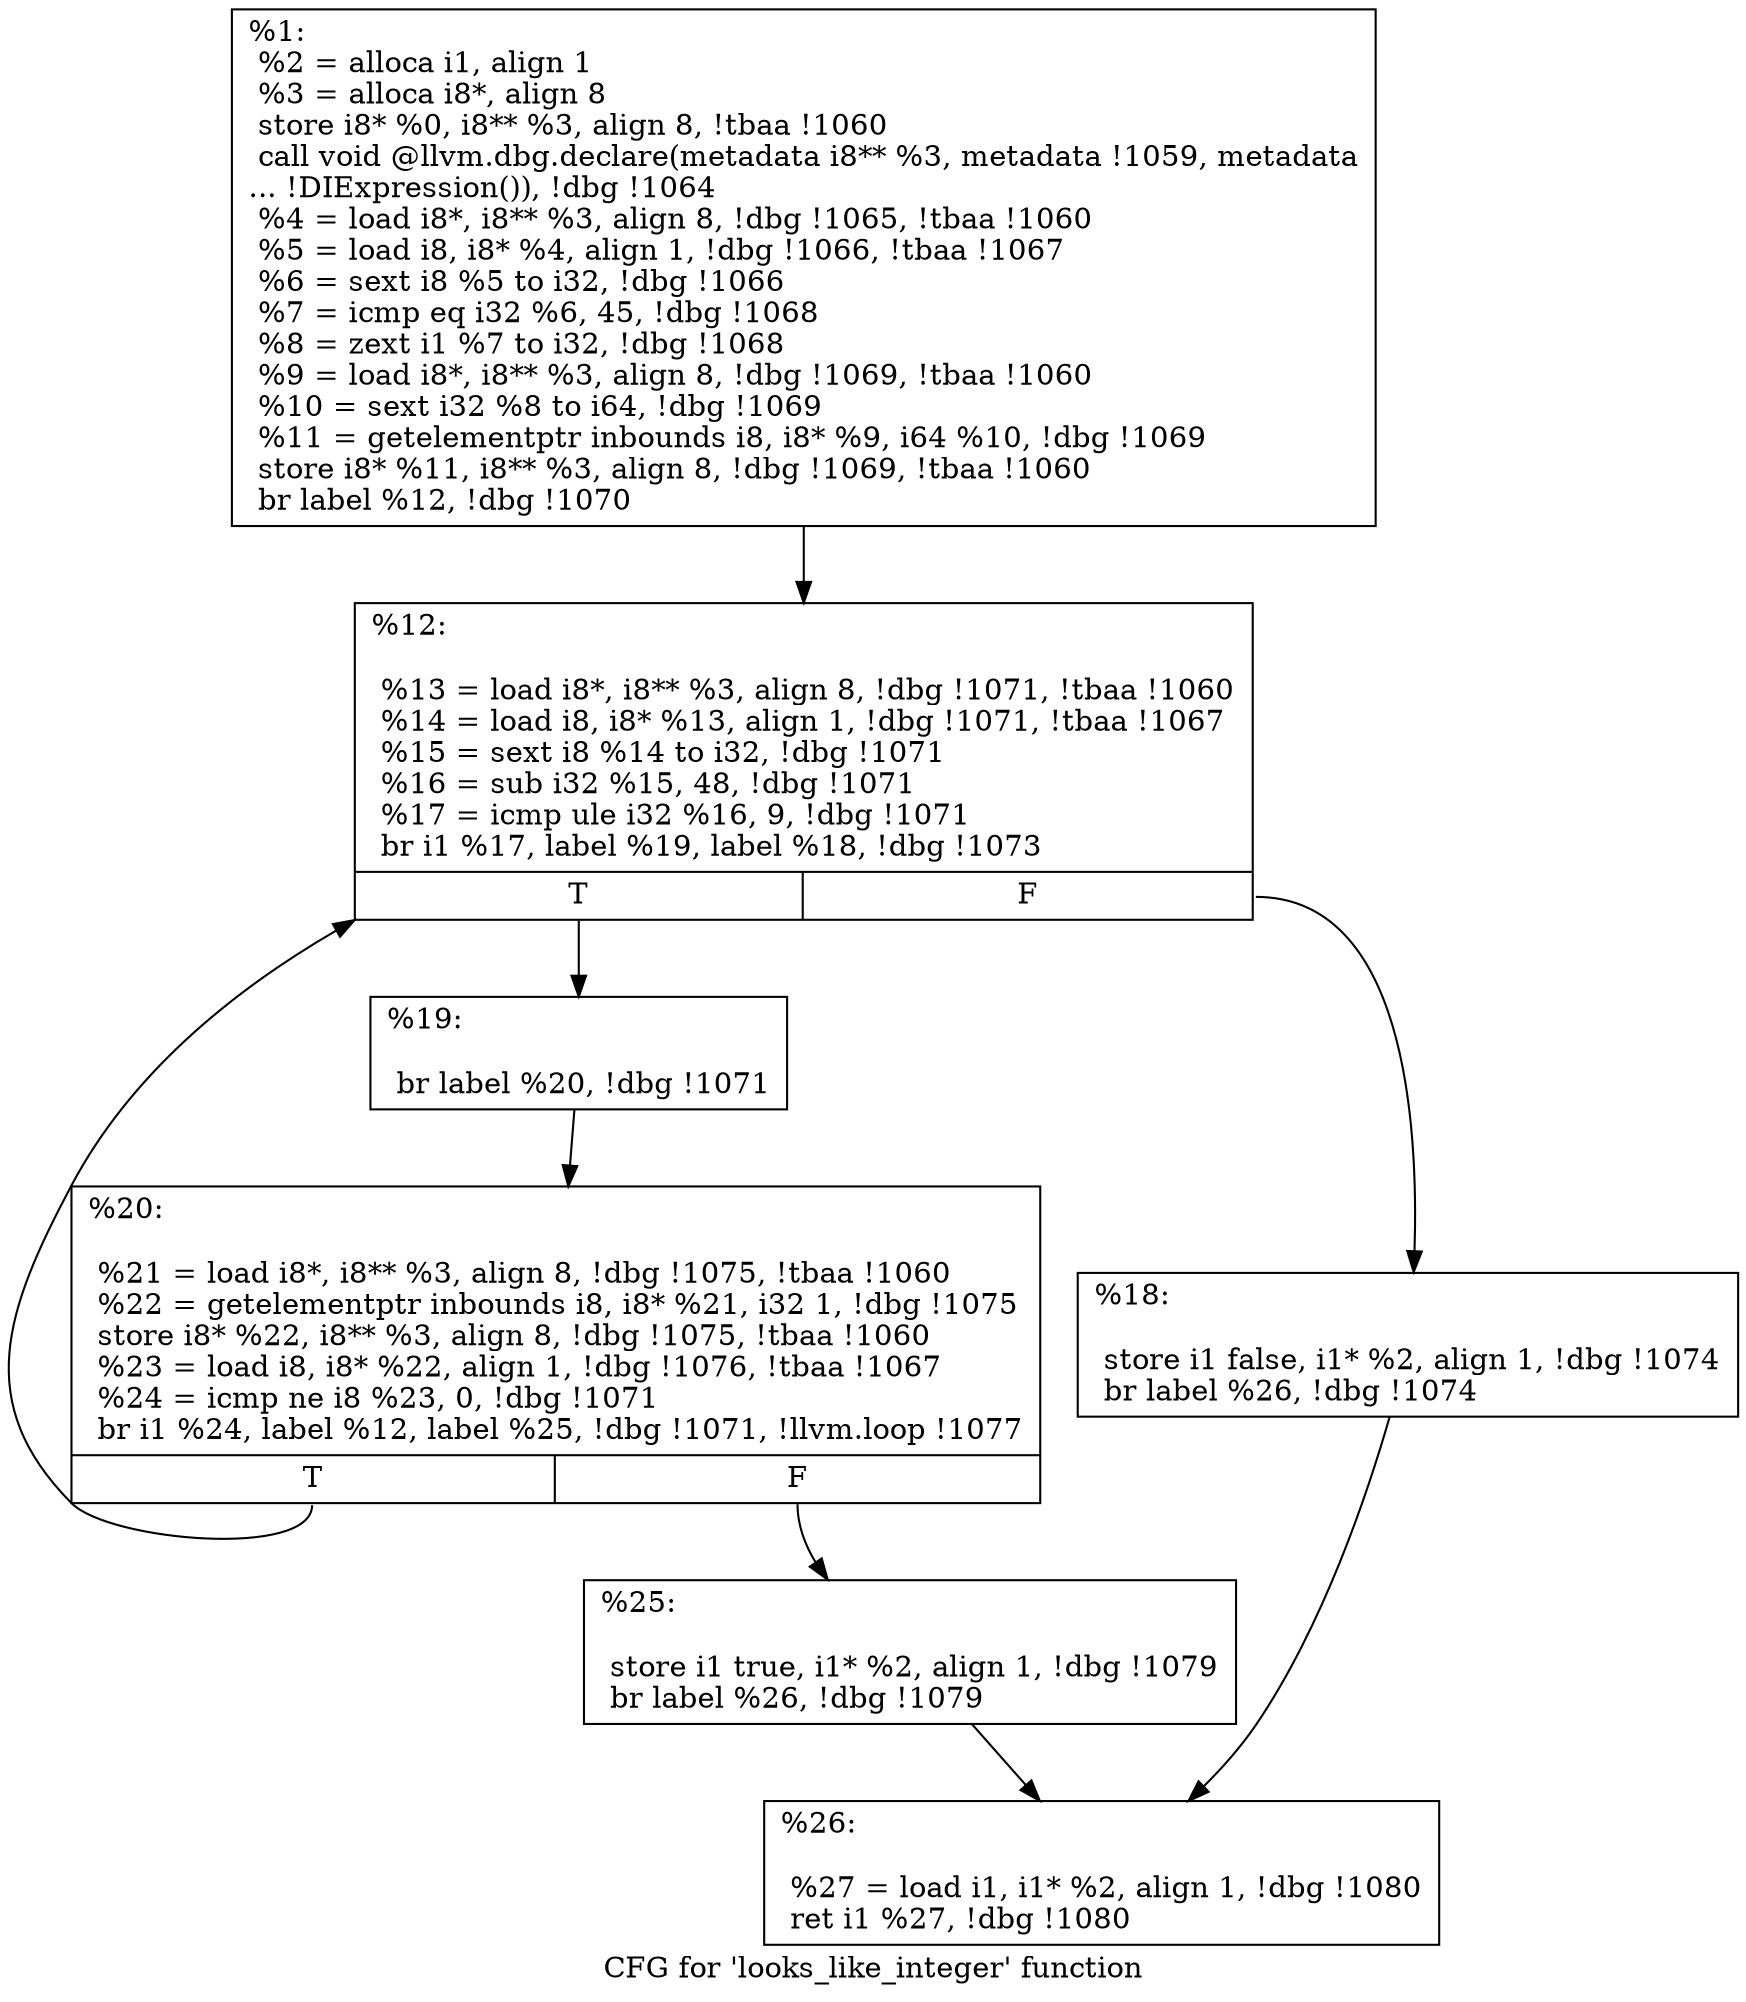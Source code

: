digraph "CFG for 'looks_like_integer' function" {
	label="CFG for 'looks_like_integer' function";

	Node0x929780 [shape=record,label="{%1:\l  %2 = alloca i1, align 1\l  %3 = alloca i8*, align 8\l  store i8* %0, i8** %3, align 8, !tbaa !1060\l  call void @llvm.dbg.declare(metadata i8** %3, metadata !1059, metadata\l... !DIExpression()), !dbg !1064\l  %4 = load i8*, i8** %3, align 8, !dbg !1065, !tbaa !1060\l  %5 = load i8, i8* %4, align 1, !dbg !1066, !tbaa !1067\l  %6 = sext i8 %5 to i32, !dbg !1066\l  %7 = icmp eq i32 %6, 45, !dbg !1068\l  %8 = zext i1 %7 to i32, !dbg !1068\l  %9 = load i8*, i8** %3, align 8, !dbg !1069, !tbaa !1060\l  %10 = sext i32 %8 to i64, !dbg !1069\l  %11 = getelementptr inbounds i8, i8* %9, i64 %10, !dbg !1069\l  store i8* %11, i8** %3, align 8, !dbg !1069, !tbaa !1060\l  br label %12, !dbg !1070\l}"];
	Node0x929780 -> Node0x929810;
	Node0x929810 [shape=record,label="{%12:\l\l  %13 = load i8*, i8** %3, align 8, !dbg !1071, !tbaa !1060\l  %14 = load i8, i8* %13, align 1, !dbg !1071, !tbaa !1067\l  %15 = sext i8 %14 to i32, !dbg !1071\l  %16 = sub i32 %15, 48, !dbg !1071\l  %17 = icmp ule i32 %16, 9, !dbg !1071\l  br i1 %17, label %19, label %18, !dbg !1073\l|{<s0>T|<s1>F}}"];
	Node0x929810:s0 -> Node0x9298b0;
	Node0x929810:s1 -> Node0x929860;
	Node0x929860 [shape=record,label="{%18:\l\l  store i1 false, i1* %2, align 1, !dbg !1074\l  br label %26, !dbg !1074\l}"];
	Node0x929860 -> Node0x9299a0;
	Node0x9298b0 [shape=record,label="{%19:\l\l  br label %20, !dbg !1071\l}"];
	Node0x9298b0 -> Node0x929900;
	Node0x929900 [shape=record,label="{%20:\l\l  %21 = load i8*, i8** %3, align 8, !dbg !1075, !tbaa !1060\l  %22 = getelementptr inbounds i8, i8* %21, i32 1, !dbg !1075\l  store i8* %22, i8** %3, align 8, !dbg !1075, !tbaa !1060\l  %23 = load i8, i8* %22, align 1, !dbg !1076, !tbaa !1067\l  %24 = icmp ne i8 %23, 0, !dbg !1071\l  br i1 %24, label %12, label %25, !dbg !1071, !llvm.loop !1077\l|{<s0>T|<s1>F}}"];
	Node0x929900:s0 -> Node0x929810;
	Node0x929900:s1 -> Node0x929950;
	Node0x929950 [shape=record,label="{%25:\l\l  store i1 true, i1* %2, align 1, !dbg !1079\l  br label %26, !dbg !1079\l}"];
	Node0x929950 -> Node0x9299a0;
	Node0x9299a0 [shape=record,label="{%26:\l\l  %27 = load i1, i1* %2, align 1, !dbg !1080\l  ret i1 %27, !dbg !1080\l}"];
}
